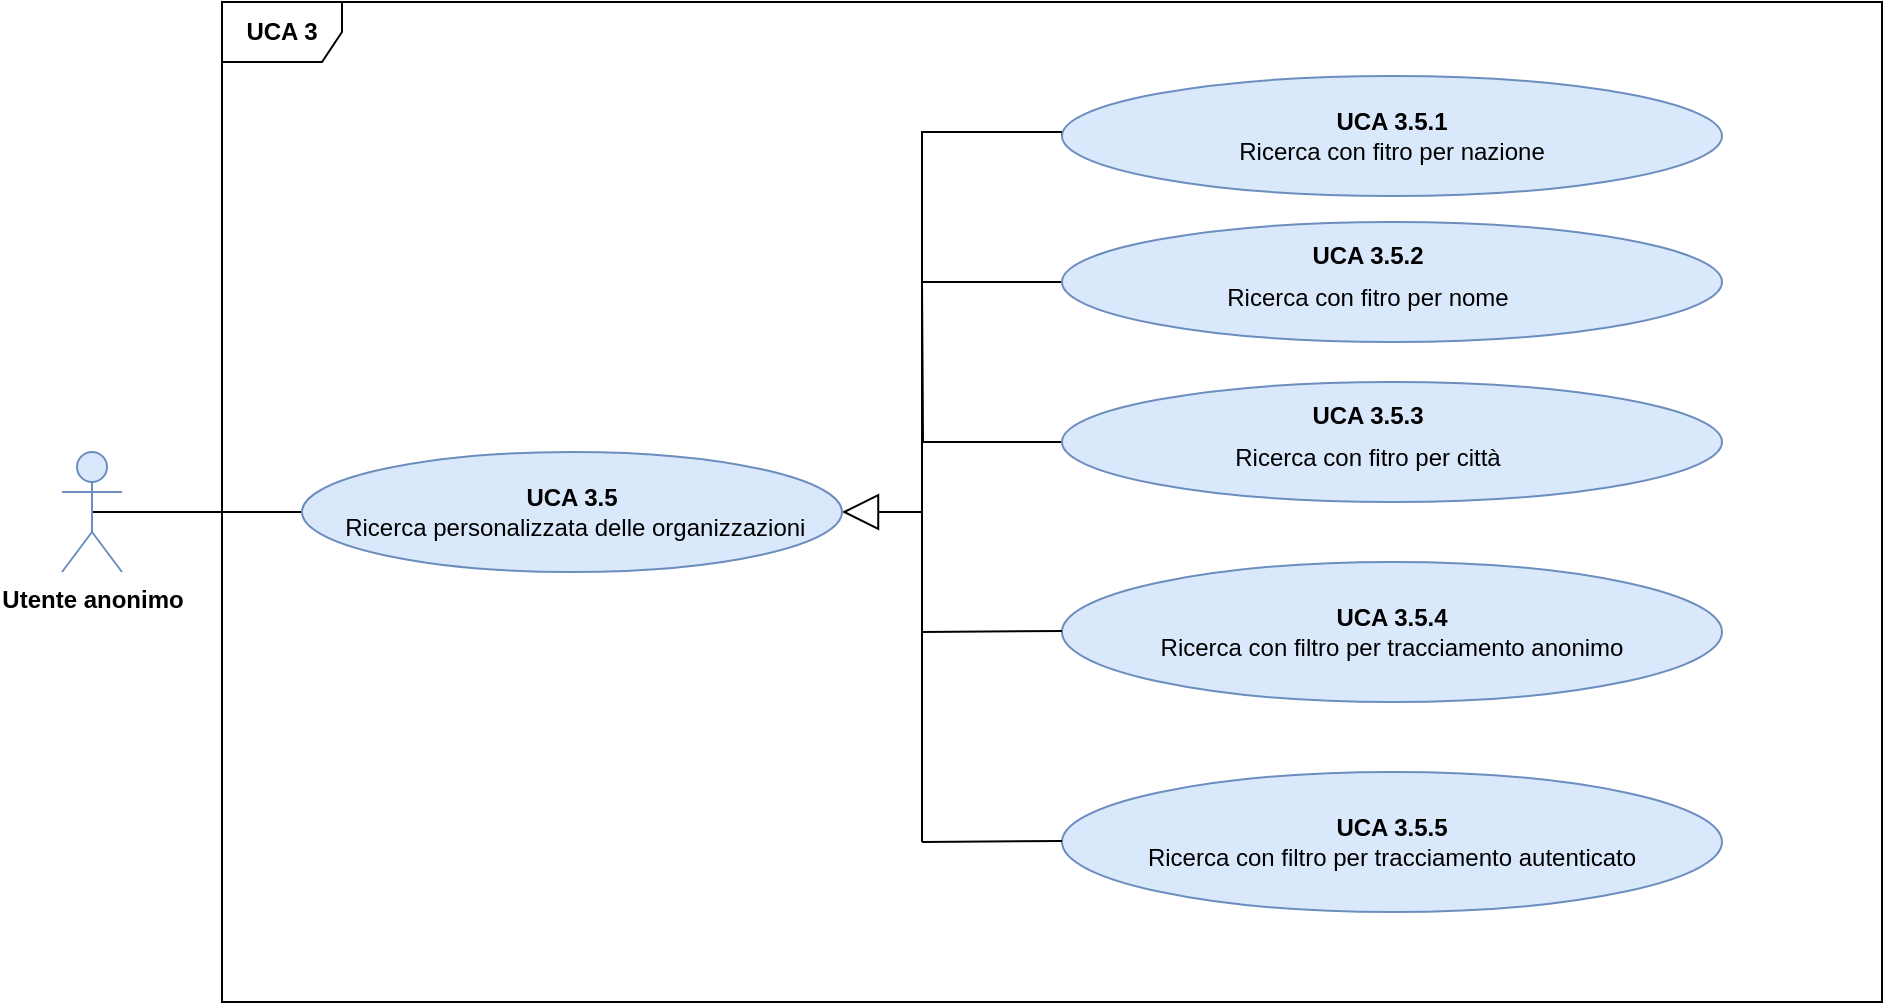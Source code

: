 <mxfile version="12.9.3" type="device"><diagram id="hLYXy9pWn2mIlQhv2II7" name="Page-1"><mxGraphModel dx="1913" dy="806" grid="1" gridSize="10" guides="1" tooltips="1" connect="1" arrows="1" fold="1" page="1" pageScale="1" pageWidth="827" pageHeight="1169" math="0" shadow="0"><root><mxCell id="0"/><mxCell id="1" parent="0"/><mxCell id="yPmeT6j_SBxR8j41_csh-1" value="&lt;b&gt;UCA 3&lt;/b&gt;" style="shape=umlFrame;whiteSpace=wrap;html=1;fontSize=12;fontFamily=Helvetica;" parent="1" vertex="1"><mxGeometry x="-150" y="110" width="830" height="500" as="geometry"/></mxCell><mxCell id="5jtp491DfcM97VOL-pwD-2" style="edgeStyle=orthogonalEdgeStyle;rounded=0;orthogonalLoop=1;jettySize=auto;html=1;exitX=0.5;exitY=0.5;exitDx=0;exitDy=0;exitPerimeter=0;entryX=0;entryY=0.5;entryDx=0;entryDy=0;endArrow=none;endFill=0;endSize=16;" parent="1" source="yPmeT6j_SBxR8j41_csh-2" target="5jtp491DfcM97VOL-pwD-1" edge="1"><mxGeometry relative="1" as="geometry"/></mxCell><mxCell id="yPmeT6j_SBxR8j41_csh-2" value="&lt;b&gt;Utente anonimo&lt;/b&gt;" style="shape=umlActor;verticalLabelPosition=bottom;labelBackgroundColor=#ffffff;verticalAlign=top;html=1;outlineConnect=0;fillColor=#dae8fc;strokeColor=#6c8ebf;fontSize=12;fontFamily=Helvetica;" parent="1" vertex="1"><mxGeometry x="-230" y="335" width="30" height="60" as="geometry"/></mxCell><mxCell id="yPmeT6j_SBxR8j41_csh-3" style="edgeStyle=orthogonalEdgeStyle;rounded=0;orthogonalLoop=1;jettySize=auto;html=1;exitX=0;exitY=0.5;exitDx=0;exitDy=0;endArrow=block;endFill=0;fontSize=12;fontFamily=Helvetica;endSize=16;" parent="1" source="yPmeT6j_SBxR8j41_csh-4" edge="1"><mxGeometry relative="1" as="geometry"><Array as="points"><mxPoint x="270" y="175"/><mxPoint x="200" y="175"/><mxPoint x="200" y="365"/></Array><mxPoint x="160" y="365" as="targetPoint"/></mxGeometry></mxCell><mxCell id="yPmeT6j_SBxR8j41_csh-4" value="&lt;font style=&quot;font-size: 12px&quot;&gt;&lt;b&gt;UCA 3.5.1&lt;/b&gt;&lt;br&gt;Ricerca con fitro per nazione&lt;/font&gt;" style="ellipse;whiteSpace=wrap;html=1;fillColor=#dae8fc;strokeColor=#6c8ebf;fontSize=12;fontFamily=Helvetica;" parent="1" vertex="1"><mxGeometry x="270" y="147" width="330" height="60" as="geometry"/></mxCell><mxCell id="yPmeT6j_SBxR8j41_csh-5" style="edgeStyle=none;rounded=0;orthogonalLoop=1;jettySize=auto;html=1;exitX=0;exitY=0.5;exitDx=0;exitDy=0;endArrow=none;endFill=0;fontSize=12;fontFamily=Helvetica;" parent="1" source="yPmeT6j_SBxR8j41_csh-6" edge="1"><mxGeometry relative="1" as="geometry"><mxPoint x="200" y="250" as="targetPoint"/></mxGeometry></mxCell><mxCell id="yPmeT6j_SBxR8j41_csh-6" value="&lt;p class=&quot;MsoListParagraph&quot; style=&quot;text-indent: -18pt ; font-size: 12px ; line-height: 20%&quot;&gt;&lt;font style=&quot;font-size: 12px&quot;&gt;&lt;b&gt;UCA 3.5.2&lt;/b&gt;&lt;/font&gt;&lt;/p&gt;&lt;p class=&quot;MsoListParagraph&quot; style=&quot;text-indent: -18pt ; font-size: 12px&quot;&gt;&lt;font style=&quot;font-size: 12px&quot;&gt;Ricerca con fitro per nome&lt;/font&gt;&lt;/p&gt;" style="ellipse;whiteSpace=wrap;html=1;fillColor=#dae8fc;strokeColor=#6c8ebf;fontSize=12;fontFamily=Helvetica;align=center;" parent="1" vertex="1"><mxGeometry x="270" y="220" width="330" height="60" as="geometry"/></mxCell><mxCell id="yPmeT6j_SBxR8j41_csh-7" style="edgeStyle=orthogonalEdgeStyle;rounded=0;orthogonalLoop=1;jettySize=auto;html=1;exitX=0;exitY=0.5;exitDx=0;exitDy=0;endArrow=none;endFill=0;fontSize=12;fontFamily=Helvetica;" parent="1" source="yPmeT6j_SBxR8j41_csh-8" edge="1"><mxGeometry relative="1" as="geometry"><mxPoint x="200" y="250" as="targetPoint"/></mxGeometry></mxCell><mxCell id="yPmeT6j_SBxR8j41_csh-8" value="&lt;p class=&quot;MsoListParagraph&quot; style=&quot;text-indent: -18pt ; font-size: 12px ; line-height: 20%&quot;&gt;&lt;font style=&quot;font-size: 12px&quot;&gt;&lt;b&gt;UCA 3.5.3&lt;/b&gt;&lt;/font&gt;&lt;/p&gt;&lt;p class=&quot;MsoListParagraph&quot; style=&quot;text-indent: -18pt ; font-size: 12px&quot;&gt;&lt;span style=&quot;text-indent: -18pt&quot;&gt;Ricerca&amp;nbsp;&lt;/span&gt;&lt;span&gt;con fitro&amp;nbsp;&lt;/span&gt;&lt;span style=&quot;text-indent: -18pt&quot;&gt;per città&lt;/span&gt;&lt;/p&gt;" style="ellipse;whiteSpace=wrap;html=1;fillColor=#dae8fc;strokeColor=#6c8ebf;fontSize=12;fontFamily=Helvetica;" parent="1" vertex="1"><mxGeometry x="270" y="300" width="330" height="60" as="geometry"/></mxCell><mxCell id="yPmeT6j_SBxR8j41_csh-9" value="&lt;span style=&quot;line-height: 107% ; font-size: 12px&quot;&gt;&lt;font style=&quot;font-size: 12px&quot;&gt;&lt;b&gt;UCA 3.5.4&lt;/b&gt;&lt;br&gt;Ricerca con filtro per tracciamento anonimo&lt;/font&gt;&lt;/span&gt;" style="ellipse;whiteSpace=wrap;html=1;fillColor=#dae8fc;strokeColor=#6c8ebf;fontFamily=Helvetica;fontSize=12;" parent="1" vertex="1"><mxGeometry x="270" y="390" width="330" height="70" as="geometry"/></mxCell><mxCell id="yPmeT6j_SBxR8j41_csh-10" value="&lt;span style=&quot;line-height: 107% ; font-size: 12px&quot;&gt;&lt;font style=&quot;font-size: 12px&quot;&gt;&lt;b&gt;UCA 3.5.5&lt;/b&gt;&lt;br&gt;&lt;span style=&quot;line-height: 107% ; font-size: 12px&quot;&gt;Ricerca con filtro per tracciamento autenticato&lt;/span&gt;&lt;/font&gt;&lt;br style=&quot;font-size: 12px&quot;&gt;&lt;/span&gt;" style="ellipse;whiteSpace=wrap;html=1;fillColor=#dae8fc;strokeColor=#6c8ebf;fontFamily=Helvetica;fontSize=12;" parent="1" vertex="1"><mxGeometry x="270" y="495" width="330" height="70" as="geometry"/></mxCell><mxCell id="yPmeT6j_SBxR8j41_csh-11" value="" style="endArrow=none;html=1;" parent="1" edge="1"><mxGeometry width="50" height="50" relative="1" as="geometry"><mxPoint x="200" y="530" as="sourcePoint"/><mxPoint x="200" y="330" as="targetPoint"/></mxGeometry></mxCell><mxCell id="yPmeT6j_SBxR8j41_csh-12" value="" style="endArrow=none;html=1;" parent="1" edge="1"><mxGeometry width="50" height="50" relative="1" as="geometry"><mxPoint x="200" y="530" as="sourcePoint"/><mxPoint x="270" y="529.5" as="targetPoint"/></mxGeometry></mxCell><mxCell id="yPmeT6j_SBxR8j41_csh-13" value="" style="endArrow=none;html=1;" parent="1" edge="1"><mxGeometry width="50" height="50" relative="1" as="geometry"><mxPoint x="200" y="425" as="sourcePoint"/><mxPoint x="270" y="424.5" as="targetPoint"/></mxGeometry></mxCell><mxCell id="5jtp491DfcM97VOL-pwD-1" value="&lt;font style=&quot;font-size: 12px&quot;&gt;&lt;b&gt;UCA 3.5&lt;/b&gt;&lt;br&gt;&amp;nbsp;Ricerca personalizzata delle organizzazioni&lt;/font&gt;" style="ellipse;whiteSpace=wrap;html=1;fillColor=#dae8fc;strokeColor=#6c8ebf;fontSize=12;fontFamily=Helvetica;" parent="1" vertex="1"><mxGeometry x="-110" y="335" width="270" height="60" as="geometry"/></mxCell></root></mxGraphModel></diagram></mxfile>